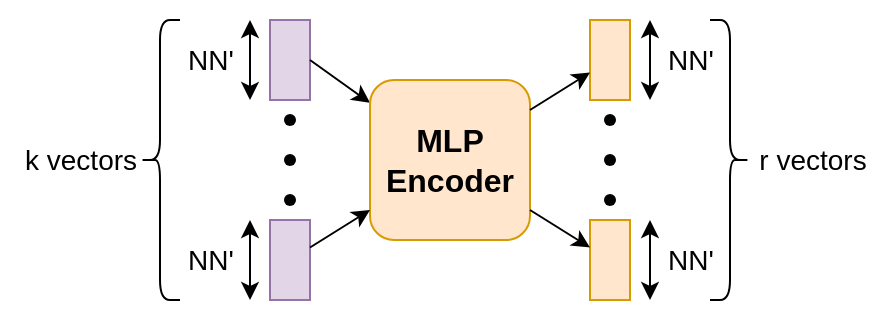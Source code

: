 <mxfile version="22.0.3" type="device">
  <diagram name="第 1 页" id="nhCs0hrqKpqIJ9Cs7s1S">
    <mxGraphModel dx="1036" dy="606" grid="1" gridSize="10" guides="1" tooltips="1" connect="1" arrows="1" fold="1" page="1" pageScale="1" pageWidth="827" pageHeight="1169" math="0" shadow="0">
      <root>
        <mxCell id="0" />
        <mxCell id="1" parent="0" />
        <mxCell id="EqT0d9yoY_PJOsiz8gr6-27" value="" style="rounded=0;whiteSpace=wrap;html=1;strokeColor=none;" parent="1" vertex="1">
          <mxGeometry x="90" y="30" width="430" height="160" as="geometry" />
        </mxCell>
        <mxCell id="EqT0d9yoY_PJOsiz8gr6-1" value="" style="rounded=0;whiteSpace=wrap;html=1;fillColor=#e1d5e7;strokeColor=#9673a6;" parent="1" vertex="1">
          <mxGeometry x="216" y="40" width="20" height="40" as="geometry" />
        </mxCell>
        <mxCell id="EqT0d9yoY_PJOsiz8gr6-2" value="" style="rounded=0;whiteSpace=wrap;html=1;fillColor=#e1d5e7;strokeColor=#9673a6;" parent="1" vertex="1">
          <mxGeometry x="216" y="140" width="20" height="40" as="geometry" />
        </mxCell>
        <mxCell id="EqT0d9yoY_PJOsiz8gr6-7" value="" style="endArrow=classic;startArrow=classic;html=1;rounded=0;" parent="1" edge="1">
          <mxGeometry width="50" height="50" relative="1" as="geometry">
            <mxPoint x="206" y="80" as="sourcePoint" />
            <mxPoint x="206" y="40" as="targetPoint" />
          </mxGeometry>
        </mxCell>
        <mxCell id="EqT0d9yoY_PJOsiz8gr6-8" value="" style="endArrow=classic;startArrow=classic;html=1;rounded=0;" parent="1" edge="1">
          <mxGeometry width="50" height="50" relative="1" as="geometry">
            <mxPoint x="206" y="180" as="sourcePoint" />
            <mxPoint x="206" y="140" as="targetPoint" />
          </mxGeometry>
        </mxCell>
        <mxCell id="EqT0d9yoY_PJOsiz8gr6-9" value="&lt;span style=&quot;font-size: 14px;&quot;&gt;NN&#39;&lt;/span&gt;" style="text;html=1;align=center;verticalAlign=middle;resizable=0;points=[];autosize=1;strokeColor=none;fillColor=none;" parent="1" vertex="1">
          <mxGeometry x="161" y="45" width="50" height="30" as="geometry" />
        </mxCell>
        <mxCell id="EqT0d9yoY_PJOsiz8gr6-10" value="&lt;span style=&quot;font-size: 14px;&quot;&gt;NN&#39;&lt;/span&gt;" style="text;html=1;align=center;verticalAlign=middle;resizable=0;points=[];autosize=1;strokeColor=none;fillColor=none;" parent="1" vertex="1">
          <mxGeometry x="161" y="145" width="50" height="30" as="geometry" />
        </mxCell>
        <mxCell id="EqT0d9yoY_PJOsiz8gr6-11" value="" style="endArrow=classic;html=1;rounded=0;exitX=1;exitY=0.5;exitDx=0;exitDy=0;" parent="1" source="EqT0d9yoY_PJOsiz8gr6-1" target="EqT0d9yoY_PJOsiz8gr6-12" edge="1">
          <mxGeometry width="50" height="50" relative="1" as="geometry">
            <mxPoint x="356" y="58" as="sourcePoint" />
            <mxPoint x="406" y="8" as="targetPoint" />
          </mxGeometry>
        </mxCell>
        <mxCell id="EqT0d9yoY_PJOsiz8gr6-12" value="&lt;b&gt;&lt;font style=&quot;font-size: 16px;&quot;&gt;MLP&lt;br&gt;Encoder&lt;/font&gt;&lt;/b&gt;" style="rounded=1;whiteSpace=wrap;html=1;fillColor=#ffe6cc;strokeColor=#d79b00;" parent="1" vertex="1">
          <mxGeometry x="266" y="70" width="80" height="80" as="geometry" />
        </mxCell>
        <mxCell id="EqT0d9yoY_PJOsiz8gr6-13" value="" style="endArrow=classic;html=1;rounded=0;" parent="1" source="EqT0d9yoY_PJOsiz8gr6-2" target="EqT0d9yoY_PJOsiz8gr6-12" edge="1">
          <mxGeometry width="50" height="50" relative="1" as="geometry">
            <mxPoint x="246" y="90" as="sourcePoint" />
            <mxPoint x="306" y="138" as="targetPoint" />
          </mxGeometry>
        </mxCell>
        <mxCell id="EqT0d9yoY_PJOsiz8gr6-14" value="&lt;font style=&quot;font-size: 14px;&quot;&gt;k vectors&lt;/font&gt;" style="text;html=1;align=center;verticalAlign=middle;resizable=0;points=[];autosize=1;strokeColor=none;fillColor=none;" parent="1" vertex="1">
          <mxGeometry x="81" y="95" width="80" height="30" as="geometry" />
        </mxCell>
        <mxCell id="EqT0d9yoY_PJOsiz8gr6-15" value="" style="rounded=0;whiteSpace=wrap;html=1;fillColor=#ffe6cc;strokeColor=#d79b00;" parent="1" vertex="1">
          <mxGeometry x="376" y="40" width="20" height="40" as="geometry" />
        </mxCell>
        <mxCell id="EqT0d9yoY_PJOsiz8gr6-16" value="" style="rounded=0;whiteSpace=wrap;html=1;fillColor=#ffe6cc;strokeColor=#d79b00;" parent="1" vertex="1">
          <mxGeometry x="376" y="140" width="20" height="40" as="geometry" />
        </mxCell>
        <mxCell id="EqT0d9yoY_PJOsiz8gr6-20" value="" style="endArrow=classic;startArrow=classic;html=1;rounded=0;" parent="1" edge="1">
          <mxGeometry width="50" height="50" relative="1" as="geometry">
            <mxPoint x="406" y="80" as="sourcePoint" />
            <mxPoint x="406" y="40" as="targetPoint" />
          </mxGeometry>
        </mxCell>
        <mxCell id="EqT0d9yoY_PJOsiz8gr6-21" value="" style="endArrow=classic;startArrow=classic;html=1;rounded=0;" parent="1" edge="1">
          <mxGeometry width="50" height="50" relative="1" as="geometry">
            <mxPoint x="406" y="180" as="sourcePoint" />
            <mxPoint x="406" y="140" as="targetPoint" />
          </mxGeometry>
        </mxCell>
        <mxCell id="EqT0d9yoY_PJOsiz8gr6-22" value="&lt;span style=&quot;font-size: 14px;&quot;&gt;NN&#39;&lt;/span&gt;" style="text;html=1;align=center;verticalAlign=middle;resizable=0;points=[];autosize=1;strokeColor=none;fillColor=none;" parent="1" vertex="1">
          <mxGeometry x="401" y="45" width="50" height="30" as="geometry" />
        </mxCell>
        <mxCell id="EqT0d9yoY_PJOsiz8gr6-23" value="&lt;span style=&quot;font-size: 14px;&quot;&gt;NN&#39;&lt;/span&gt;" style="text;html=1;align=center;verticalAlign=middle;resizable=0;points=[];autosize=1;strokeColor=none;fillColor=none;" parent="1" vertex="1">
          <mxGeometry x="401" y="145" width="50" height="30" as="geometry" />
        </mxCell>
        <mxCell id="EqT0d9yoY_PJOsiz8gr6-24" value="" style="endArrow=classic;html=1;rounded=0;" parent="1" source="EqT0d9yoY_PJOsiz8gr6-12" target="EqT0d9yoY_PJOsiz8gr6-15" edge="1">
          <mxGeometry width="50" height="50" relative="1" as="geometry">
            <mxPoint x="216" y="90" as="sourcePoint" />
            <mxPoint x="276" y="138" as="targetPoint" />
          </mxGeometry>
        </mxCell>
        <mxCell id="EqT0d9yoY_PJOsiz8gr6-25" value="" style="endArrow=classic;html=1;rounded=0;" parent="1" source="EqT0d9yoY_PJOsiz8gr6-12" target="EqT0d9yoY_PJOsiz8gr6-16" edge="1">
          <mxGeometry width="50" height="50" relative="1" as="geometry">
            <mxPoint x="356" y="141" as="sourcePoint" />
            <mxPoint x="416" y="220" as="targetPoint" />
          </mxGeometry>
        </mxCell>
        <mxCell id="EqT0d9yoY_PJOsiz8gr6-26" value="&lt;font style=&quot;font-size: 14px;&quot;&gt;r vectors&lt;/font&gt;" style="text;html=1;align=center;verticalAlign=middle;resizable=0;points=[];autosize=1;strokeColor=none;fillColor=none;" parent="1" vertex="1">
          <mxGeometry x="447" y="95" width="80" height="30" as="geometry" />
        </mxCell>
        <mxCell id="czv-a2nJ618KkXbS3twf-1" value="" style="group" parent="1" vertex="1" connectable="0">
          <mxGeometry x="216" y="80" width="20" height="60" as="geometry" />
        </mxCell>
        <mxCell id="EqT0d9yoY_PJOsiz8gr6-4" value="" style="shape=waypoint;sketch=0;fillStyle=solid;size=6;pointerEvents=1;points=[];fillColor=none;resizable=0;rotatable=0;perimeter=centerPerimeter;snapToPoint=1;" parent="czv-a2nJ618KkXbS3twf-1" vertex="1">
          <mxGeometry width="20" height="20" as="geometry" />
        </mxCell>
        <mxCell id="EqT0d9yoY_PJOsiz8gr6-5" value="" style="shape=waypoint;sketch=0;fillStyle=solid;size=6;pointerEvents=1;points=[];fillColor=none;resizable=0;rotatable=0;perimeter=centerPerimeter;snapToPoint=1;" parent="czv-a2nJ618KkXbS3twf-1" vertex="1">
          <mxGeometry y="20" width="20" height="20" as="geometry" />
        </mxCell>
        <mxCell id="EqT0d9yoY_PJOsiz8gr6-6" value="" style="shape=waypoint;sketch=0;fillStyle=solid;size=6;pointerEvents=1;points=[];fillColor=none;resizable=0;rotatable=0;perimeter=centerPerimeter;snapToPoint=1;" parent="czv-a2nJ618KkXbS3twf-1" vertex="1">
          <mxGeometry y="40" width="20" height="20" as="geometry" />
        </mxCell>
        <mxCell id="czv-a2nJ618KkXbS3twf-2" value="" style="group" parent="1" vertex="1" connectable="0">
          <mxGeometry x="376" y="80" width="20" height="60" as="geometry" />
        </mxCell>
        <mxCell id="czv-a2nJ618KkXbS3twf-3" value="" style="shape=waypoint;sketch=0;fillStyle=solid;size=6;pointerEvents=1;points=[];fillColor=none;resizable=0;rotatable=0;perimeter=centerPerimeter;snapToPoint=1;" parent="czv-a2nJ618KkXbS3twf-2" vertex="1">
          <mxGeometry width="20" height="20" as="geometry" />
        </mxCell>
        <mxCell id="czv-a2nJ618KkXbS3twf-4" value="" style="shape=waypoint;sketch=0;fillStyle=solid;size=6;pointerEvents=1;points=[];fillColor=none;resizable=0;rotatable=0;perimeter=centerPerimeter;snapToPoint=1;" parent="czv-a2nJ618KkXbS3twf-2" vertex="1">
          <mxGeometry y="20" width="20" height="20" as="geometry" />
        </mxCell>
        <mxCell id="czv-a2nJ618KkXbS3twf-5" value="" style="shape=waypoint;sketch=0;fillStyle=solid;size=6;pointerEvents=1;points=[];fillColor=none;resizable=0;rotatable=0;perimeter=centerPerimeter;snapToPoint=1;" parent="czv-a2nJ618KkXbS3twf-2" vertex="1">
          <mxGeometry y="40" width="20" height="20" as="geometry" />
        </mxCell>
        <mxCell id="czv-a2nJ618KkXbS3twf-6" value="" style="shape=curlyBracket;whiteSpace=wrap;html=1;rounded=1;labelPosition=left;verticalLabelPosition=middle;align=right;verticalAlign=middle;" parent="1" vertex="1">
          <mxGeometry x="151" y="40" width="20" height="140" as="geometry" />
        </mxCell>
        <mxCell id="czv-a2nJ618KkXbS3twf-7" value="" style="shape=curlyBracket;whiteSpace=wrap;html=1;rounded=1;flipH=1;labelPosition=right;verticalLabelPosition=middle;align=left;verticalAlign=middle;" parent="1" vertex="1">
          <mxGeometry x="436" y="40" width="20" height="140" as="geometry" />
        </mxCell>
      </root>
    </mxGraphModel>
  </diagram>
</mxfile>
